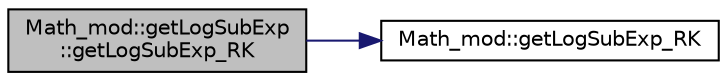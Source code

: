digraph "Math_mod::getLogSubExp::getLogSubExp_RK"
{
 // LATEX_PDF_SIZE
  edge [fontname="Helvetica",fontsize="10",labelfontname="Helvetica",labelfontsize="10"];
  node [fontname="Helvetica",fontsize="10",shape=record];
  rankdir="LR";
  Node1 [label="Math_mod::getLogSubExp\l::getLogSubExp_RK",height=0.2,width=0.4,color="black", fillcolor="grey75", style="filled", fontcolor="black",tooltip="Return log( exp(logValueLarger) - exp(logValueSmaller) ) robustly (without overflow or underflow)."];
  Node1 -> Node2 [color="midnightblue",fontsize="10",style="solid",fontname="Helvetica"];
  Node2 [label="Math_mod::getLogSubExp_RK",height=0.2,width=0.4,color="black", fillcolor="white", style="filled",URL="$namespaceMath__mod.html#a25fc3868e181a640ba3f8866352b6677",tooltip="Return log( exp(logValueLarger) - exp(logValueSmaller) ) robustly (without overflow or underflow)."];
}
